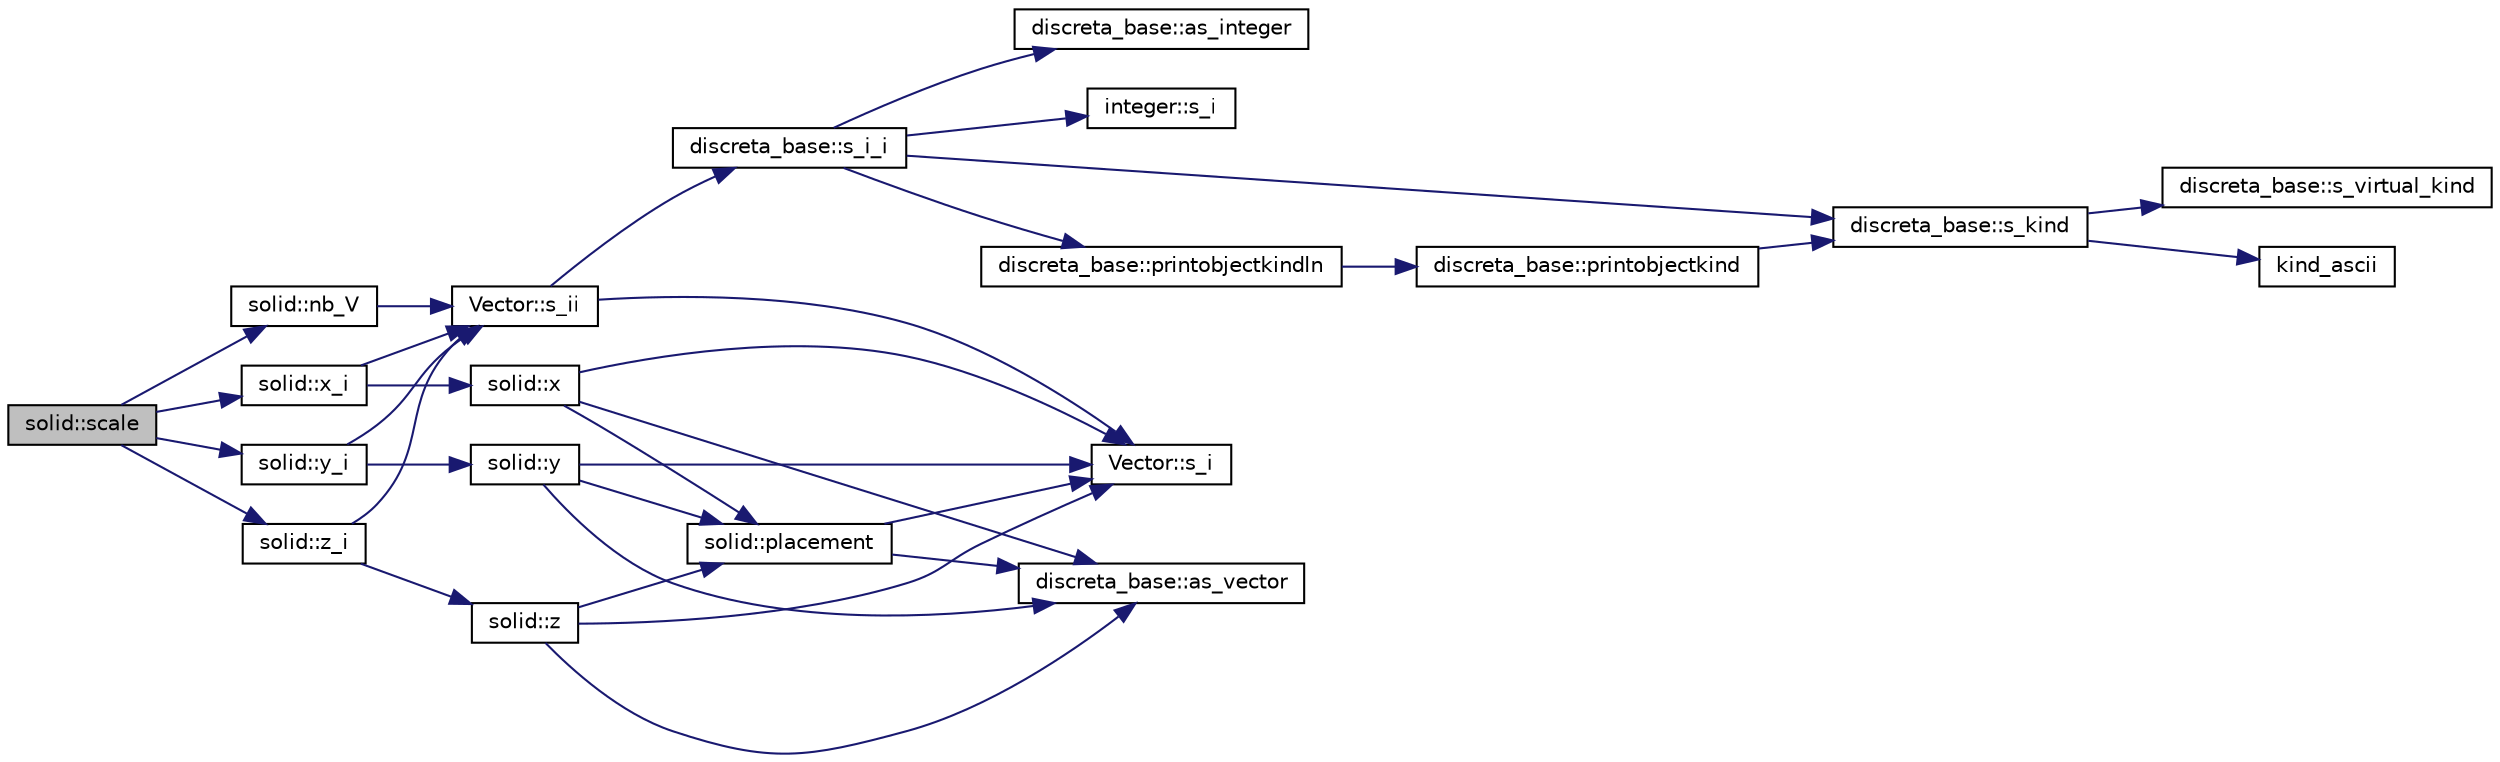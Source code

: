 digraph "solid::scale"
{
  edge [fontname="Helvetica",fontsize="10",labelfontname="Helvetica",labelfontsize="10"];
  node [fontname="Helvetica",fontsize="10",shape=record];
  rankdir="LR";
  Node3823 [label="solid::scale",height=0.2,width=0.4,color="black", fillcolor="grey75", style="filled", fontcolor="black"];
  Node3823 -> Node3824 [color="midnightblue",fontsize="10",style="solid",fontname="Helvetica"];
  Node3824 [label="solid::nb_V",height=0.2,width=0.4,color="black", fillcolor="white", style="filled",URL="$d8/def/classsolid.html#aca646d2fdafa24105634c4959caa88c8"];
  Node3824 -> Node3825 [color="midnightblue",fontsize="10",style="solid",fontname="Helvetica"];
  Node3825 [label="Vector::s_ii",height=0.2,width=0.4,color="black", fillcolor="white", style="filled",URL="$d5/db2/class_vector.html#a75d4942cc7b9794717b4846c10520db8"];
  Node3825 -> Node3826 [color="midnightblue",fontsize="10",style="solid",fontname="Helvetica"];
  Node3826 [label="Vector::s_i",height=0.2,width=0.4,color="black", fillcolor="white", style="filled",URL="$d5/db2/class_vector.html#a1c4fe1752523df8119f70dd550244871"];
  Node3825 -> Node3827 [color="midnightblue",fontsize="10",style="solid",fontname="Helvetica"];
  Node3827 [label="discreta_base::s_i_i",height=0.2,width=0.4,color="black", fillcolor="white", style="filled",URL="$d7/d71/classdiscreta__base.html#aadb92c01fbe69b3034b0214b33fbc735"];
  Node3827 -> Node3828 [color="midnightblue",fontsize="10",style="solid",fontname="Helvetica"];
  Node3828 [label="discreta_base::s_kind",height=0.2,width=0.4,color="black", fillcolor="white", style="filled",URL="$d7/d71/classdiscreta__base.html#a8a830025c74adbbc3362418a7c2ba157"];
  Node3828 -> Node3829 [color="midnightblue",fontsize="10",style="solid",fontname="Helvetica"];
  Node3829 [label="discreta_base::s_virtual_kind",height=0.2,width=0.4,color="black", fillcolor="white", style="filled",URL="$d7/d71/classdiscreta__base.html#a52778a6d6943a468be083d0785d418fb"];
  Node3828 -> Node3830 [color="midnightblue",fontsize="10",style="solid",fontname="Helvetica"];
  Node3830 [label="kind_ascii",height=0.2,width=0.4,color="black", fillcolor="white", style="filled",URL="$d9/d60/discreta_8h.html#ad0ce825a9f29bc6cec27e1b64cfe27bf"];
  Node3827 -> Node3831 [color="midnightblue",fontsize="10",style="solid",fontname="Helvetica"];
  Node3831 [label="discreta_base::printobjectkindln",height=0.2,width=0.4,color="black", fillcolor="white", style="filled",URL="$d7/d71/classdiscreta__base.html#a677ccc8f392ebedde05e453f8cf59559"];
  Node3831 -> Node3832 [color="midnightblue",fontsize="10",style="solid",fontname="Helvetica"];
  Node3832 [label="discreta_base::printobjectkind",height=0.2,width=0.4,color="black", fillcolor="white", style="filled",URL="$d7/d71/classdiscreta__base.html#aa75a1314aa706909b029664944904231"];
  Node3832 -> Node3828 [color="midnightblue",fontsize="10",style="solid",fontname="Helvetica"];
  Node3827 -> Node3833 [color="midnightblue",fontsize="10",style="solid",fontname="Helvetica"];
  Node3833 [label="discreta_base::as_integer",height=0.2,width=0.4,color="black", fillcolor="white", style="filled",URL="$d7/d71/classdiscreta__base.html#a00d7691eaf874fd283d942692fe8dd26"];
  Node3827 -> Node3834 [color="midnightblue",fontsize="10",style="solid",fontname="Helvetica"];
  Node3834 [label="integer::s_i",height=0.2,width=0.4,color="black", fillcolor="white", style="filled",URL="$d0/de5/classinteger.html#adf28e9f94d4c844adaa950deeb80b904"];
  Node3823 -> Node3835 [color="midnightblue",fontsize="10",style="solid",fontname="Helvetica"];
  Node3835 [label="solid::x_i",height=0.2,width=0.4,color="black", fillcolor="white", style="filled",URL="$d8/def/classsolid.html#a701de0f753ff85c6e3e05fbd5ffcf8b4"];
  Node3835 -> Node3836 [color="midnightblue",fontsize="10",style="solid",fontname="Helvetica"];
  Node3836 [label="solid::x",height=0.2,width=0.4,color="black", fillcolor="white", style="filled",URL="$d8/def/classsolid.html#ab9c0f7598fe0b626a7f819d04b935996"];
  Node3836 -> Node3837 [color="midnightblue",fontsize="10",style="solid",fontname="Helvetica"];
  Node3837 [label="solid::placement",height=0.2,width=0.4,color="black", fillcolor="white", style="filled",URL="$d8/def/classsolid.html#ac06c1e06d6dc5c6f43b1c850892548c8"];
  Node3837 -> Node3826 [color="midnightblue",fontsize="10",style="solid",fontname="Helvetica"];
  Node3837 -> Node3838 [color="midnightblue",fontsize="10",style="solid",fontname="Helvetica"];
  Node3838 [label="discreta_base::as_vector",height=0.2,width=0.4,color="black", fillcolor="white", style="filled",URL="$d7/d71/classdiscreta__base.html#a7bdd6cae39c380b128ee9e17e42cf020"];
  Node3836 -> Node3826 [color="midnightblue",fontsize="10",style="solid",fontname="Helvetica"];
  Node3836 -> Node3838 [color="midnightblue",fontsize="10",style="solid",fontname="Helvetica"];
  Node3835 -> Node3825 [color="midnightblue",fontsize="10",style="solid",fontname="Helvetica"];
  Node3823 -> Node3839 [color="midnightblue",fontsize="10",style="solid",fontname="Helvetica"];
  Node3839 [label="solid::y_i",height=0.2,width=0.4,color="black", fillcolor="white", style="filled",URL="$d8/def/classsolid.html#a962e53cd90bf6f5bd8128ac940b2ffa9"];
  Node3839 -> Node3840 [color="midnightblue",fontsize="10",style="solid",fontname="Helvetica"];
  Node3840 [label="solid::y",height=0.2,width=0.4,color="black", fillcolor="white", style="filled",URL="$d8/def/classsolid.html#a3573a3af71aa86cf6d609442f19ca4b0"];
  Node3840 -> Node3837 [color="midnightblue",fontsize="10",style="solid",fontname="Helvetica"];
  Node3840 -> Node3826 [color="midnightblue",fontsize="10",style="solid",fontname="Helvetica"];
  Node3840 -> Node3838 [color="midnightblue",fontsize="10",style="solid",fontname="Helvetica"];
  Node3839 -> Node3825 [color="midnightblue",fontsize="10",style="solid",fontname="Helvetica"];
  Node3823 -> Node3841 [color="midnightblue",fontsize="10",style="solid",fontname="Helvetica"];
  Node3841 [label="solid::z_i",height=0.2,width=0.4,color="black", fillcolor="white", style="filled",URL="$d8/def/classsolid.html#af3764c9cbc0eaef0cc13ca062b87e1bf"];
  Node3841 -> Node3842 [color="midnightblue",fontsize="10",style="solid",fontname="Helvetica"];
  Node3842 [label="solid::z",height=0.2,width=0.4,color="black", fillcolor="white", style="filled",URL="$d8/def/classsolid.html#af8ab1d698896be2233691447b1107dcb"];
  Node3842 -> Node3837 [color="midnightblue",fontsize="10",style="solid",fontname="Helvetica"];
  Node3842 -> Node3826 [color="midnightblue",fontsize="10",style="solid",fontname="Helvetica"];
  Node3842 -> Node3838 [color="midnightblue",fontsize="10",style="solid",fontname="Helvetica"];
  Node3841 -> Node3825 [color="midnightblue",fontsize="10",style="solid",fontname="Helvetica"];
}
